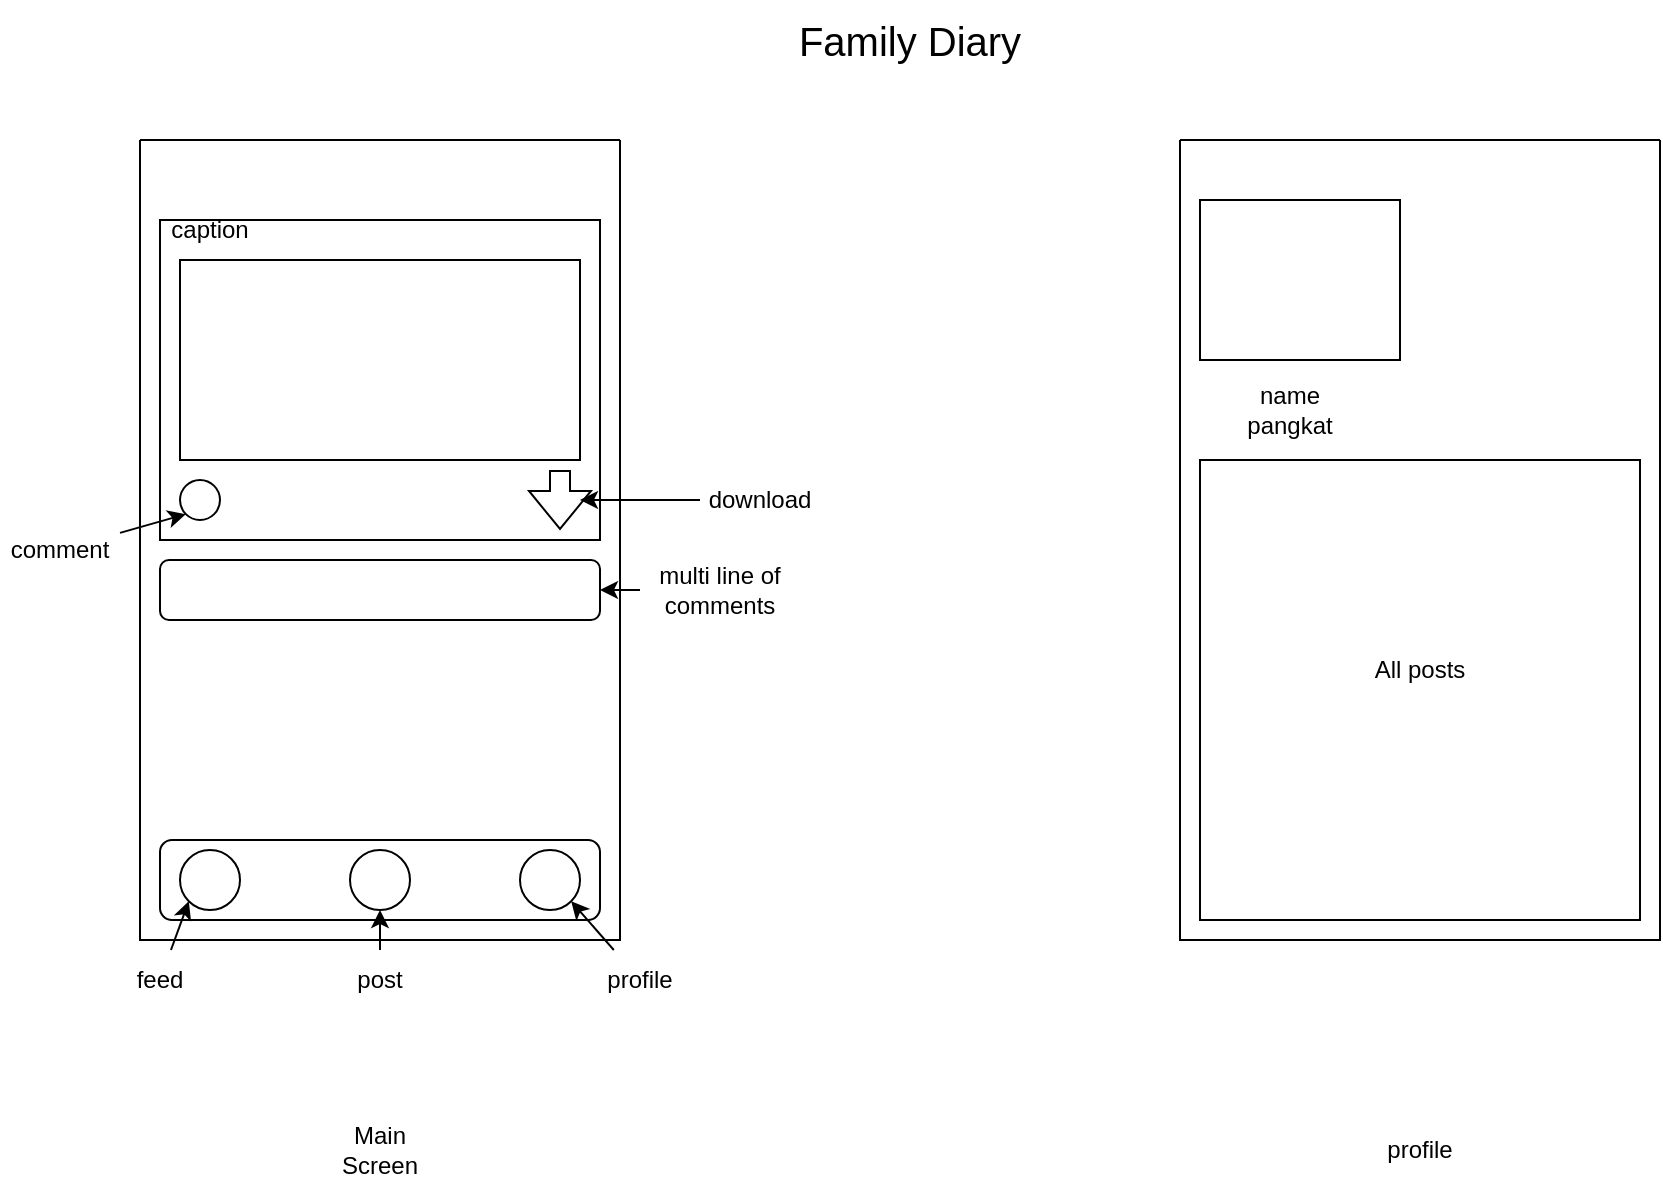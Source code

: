 <mxfile version="17.4.2" type="device"><diagram id="KPOGgVsb1XOZ_M1OaRUg" name="Page-1"><mxGraphModel dx="1888" dy="689" grid="1" gridSize="10" guides="1" tooltips="1" connect="1" arrows="1" fold="1" page="1" pageScale="1" pageWidth="850" pageHeight="1100" math="0" shadow="0"><root><mxCell id="0"/><mxCell id="1" parent="0"/><mxCell id="n44xyiBnB6qEC8Q4FSS0-2" value="" style="swimlane;startSize=0;" parent="1" vertex="1"><mxGeometry x="40" y="80" width="240" height="400" as="geometry"/></mxCell><mxCell id="n44xyiBnB6qEC8Q4FSS0-6" value="" style="rounded=1;whiteSpace=wrap;html=1;fontSize=20;direction=west;" parent="n44xyiBnB6qEC8Q4FSS0-2" vertex="1"><mxGeometry x="10" y="350" width="220" height="40" as="geometry"/></mxCell><mxCell id="n44xyiBnB6qEC8Q4FSS0-7" value="" style="ellipse;whiteSpace=wrap;html=1;aspect=fixed;fontSize=20;" parent="n44xyiBnB6qEC8Q4FSS0-2" vertex="1"><mxGeometry x="190" y="355" width="30" height="30" as="geometry"/></mxCell><mxCell id="n44xyiBnB6qEC8Q4FSS0-10" value="" style="ellipse;whiteSpace=wrap;html=1;aspect=fixed;fontSize=12;" parent="n44xyiBnB6qEC8Q4FSS0-2" vertex="1"><mxGeometry x="20" y="355" width="30" height="30" as="geometry"/></mxCell><mxCell id="n44xyiBnB6qEC8Q4FSS0-11" value="" style="ellipse;whiteSpace=wrap;html=1;aspect=fixed;fontSize=12;" parent="n44xyiBnB6qEC8Q4FSS0-2" vertex="1"><mxGeometry x="105" y="355" width="30" height="30" as="geometry"/></mxCell><mxCell id="n44xyiBnB6qEC8Q4FSS0-19" value="" style="rounded=0;whiteSpace=wrap;html=1;fontSize=12;" parent="n44xyiBnB6qEC8Q4FSS0-2" vertex="1"><mxGeometry x="10" y="40" width="220" height="160" as="geometry"/></mxCell><mxCell id="n44xyiBnB6qEC8Q4FSS0-20" value="caption" style="text;html=1;strokeColor=none;fillColor=none;align=center;verticalAlign=middle;whiteSpace=wrap;rounded=0;fontSize=12;" parent="n44xyiBnB6qEC8Q4FSS0-2" vertex="1"><mxGeometry x="10" y="40" width="50" height="10" as="geometry"/></mxCell><mxCell id="n44xyiBnB6qEC8Q4FSS0-21" value="" style="ellipse;whiteSpace=wrap;html=1;aspect=fixed;fontSize=12;" parent="n44xyiBnB6qEC8Q4FSS0-2" vertex="1"><mxGeometry x="20" y="170" width="20" height="20" as="geometry"/></mxCell><mxCell id="n44xyiBnB6qEC8Q4FSS0-24" value="" style="rounded=0;whiteSpace=wrap;html=1;fontSize=12;" parent="n44xyiBnB6qEC8Q4FSS0-2" vertex="1"><mxGeometry x="20" y="60" width="200" height="100" as="geometry"/></mxCell><mxCell id="n44xyiBnB6qEC8Q4FSS0-27" value="" style="rounded=1;whiteSpace=wrap;html=1;fontSize=12;" parent="n44xyiBnB6qEC8Q4FSS0-2" vertex="1"><mxGeometry x="10" y="210" width="220" height="30" as="geometry"/></mxCell><mxCell id="nqUKU9NRFSqtfAMwImJZ-1" value="" style="shape=flexArrow;endArrow=classic;html=1;rounded=0;" edge="1" parent="n44xyiBnB6qEC8Q4FSS0-2"><mxGeometry width="50" height="50" relative="1" as="geometry"><mxPoint x="210" y="165" as="sourcePoint"/><mxPoint x="210" y="195" as="targetPoint"/></mxGeometry></mxCell><mxCell id="n44xyiBnB6qEC8Q4FSS0-3" value="&lt;font style=&quot;font-size: 20px&quot;&gt;Family Diary&lt;/font&gt;" style="text;html=1;strokeColor=none;fillColor=none;align=center;verticalAlign=middle;whiteSpace=wrap;rounded=0;" parent="1" vertex="1"><mxGeometry x="345" y="10" width="160" height="40" as="geometry"/></mxCell><mxCell id="n44xyiBnB6qEC8Q4FSS0-4" value="" style="swimlane;startSize=0;" parent="1" vertex="1"><mxGeometry x="560" y="80" width="240" height="400" as="geometry"/></mxCell><mxCell id="n44xyiBnB6qEC8Q4FSS0-31" value="" style="rounded=0;whiteSpace=wrap;html=1;fontSize=12;" parent="n44xyiBnB6qEC8Q4FSS0-4" vertex="1"><mxGeometry x="10" y="30" width="100" height="80" as="geometry"/></mxCell><mxCell id="n44xyiBnB6qEC8Q4FSS0-32" value="name&lt;br&gt;pangkat" style="text;html=1;strokeColor=none;fillColor=none;align=center;verticalAlign=middle;whiteSpace=wrap;rounded=0;fontSize=12;" parent="n44xyiBnB6qEC8Q4FSS0-4" vertex="1"><mxGeometry x="10" y="120" width="90" height="30" as="geometry"/></mxCell><mxCell id="n44xyiBnB6qEC8Q4FSS0-34" value="" style="rounded=0;whiteSpace=wrap;html=1;fontSize=12;" parent="n44xyiBnB6qEC8Q4FSS0-4" vertex="1"><mxGeometry x="10" y="160" width="220" height="230" as="geometry"/></mxCell><mxCell id="nqUKU9NRFSqtfAMwImJZ-2" value="All posts" style="text;html=1;strokeColor=none;fillColor=none;align=center;verticalAlign=middle;whiteSpace=wrap;rounded=0;" vertex="1" parent="n44xyiBnB6qEC8Q4FSS0-4"><mxGeometry x="90" y="250" width="60" height="30" as="geometry"/></mxCell><mxCell id="n44xyiBnB6qEC8Q4FSS0-12" value="" style="endArrow=classic;html=1;rounded=0;fontSize=12;entryX=1;entryY=1;entryDx=0;entryDy=0;" parent="1" source="n44xyiBnB6qEC8Q4FSS0-13" target="n44xyiBnB6qEC8Q4FSS0-7" edge="1"><mxGeometry width="50" height="50" relative="1" as="geometry"><mxPoint x="290" y="500" as="sourcePoint"/><mxPoint x="300" y="500" as="targetPoint"/></mxGeometry></mxCell><mxCell id="n44xyiBnB6qEC8Q4FSS0-13" value="profile" style="text;html=1;strokeColor=none;fillColor=none;align=center;verticalAlign=middle;whiteSpace=wrap;rounded=0;fontSize=12;" parent="1" vertex="1"><mxGeometry x="260" y="485" width="60" height="30" as="geometry"/></mxCell><mxCell id="n44xyiBnB6qEC8Q4FSS0-14" value="" style="endArrow=classic;html=1;rounded=0;fontSize=12;entryX=0.5;entryY=1;entryDx=0;entryDy=0;" parent="1" source="n44xyiBnB6qEC8Q4FSS0-16" target="n44xyiBnB6qEC8Q4FSS0-11" edge="1"><mxGeometry width="50" height="50" relative="1" as="geometry"><mxPoint x="160" y="500" as="sourcePoint"/><mxPoint x="170" y="510" as="targetPoint"/></mxGeometry></mxCell><mxCell id="n44xyiBnB6qEC8Q4FSS0-16" value="post" style="text;html=1;strokeColor=none;fillColor=none;align=center;verticalAlign=middle;whiteSpace=wrap;rounded=0;fontSize=12;" parent="1" vertex="1"><mxGeometry x="130" y="485" width="60" height="30" as="geometry"/></mxCell><mxCell id="n44xyiBnB6qEC8Q4FSS0-17" value="" style="endArrow=classic;html=1;rounded=0;fontSize=12;entryX=0;entryY=1;entryDx=0;entryDy=0;" parent="1" source="n44xyiBnB6qEC8Q4FSS0-18" target="n44xyiBnB6qEC8Q4FSS0-10" edge="1"><mxGeometry width="50" height="50" relative="1" as="geometry"><mxPoint x="60" y="490" as="sourcePoint"/><mxPoint x="70" y="500" as="targetPoint"/></mxGeometry></mxCell><mxCell id="n44xyiBnB6qEC8Q4FSS0-18" value="feed" style="text;html=1;strokeColor=none;fillColor=none;align=center;verticalAlign=middle;whiteSpace=wrap;rounded=0;fontSize=12;" parent="1" vertex="1"><mxGeometry x="20" y="485" width="60" height="30" as="geometry"/></mxCell><mxCell id="n44xyiBnB6qEC8Q4FSS0-22" value="" style="endArrow=classic;html=1;rounded=0;fontSize=12;entryX=0;entryY=1;entryDx=0;entryDy=0;" parent="1" source="n44xyiBnB6qEC8Q4FSS0-23" target="n44xyiBnB6qEC8Q4FSS0-21" edge="1"><mxGeometry width="50" height="50" relative="1" as="geometry"><mxPoint x="20" y="290" as="sourcePoint"/><mxPoint x="400" y="260" as="targetPoint"/></mxGeometry></mxCell><mxCell id="n44xyiBnB6qEC8Q4FSS0-23" value="comment" style="text;html=1;strokeColor=none;fillColor=none;align=center;verticalAlign=middle;whiteSpace=wrap;rounded=0;fontSize=12;" parent="1" vertex="1"><mxGeometry x="-30" y="270" width="60" height="30" as="geometry"/></mxCell><mxCell id="n44xyiBnB6qEC8Q4FSS0-28" value="" style="endArrow=classic;html=1;rounded=0;fontSize=12;entryX=1;entryY=0.5;entryDx=0;entryDy=0;" parent="1" source="n44xyiBnB6qEC8Q4FSS0-29" target="n44xyiBnB6qEC8Q4FSS0-27" edge="1"><mxGeometry width="50" height="50" relative="1" as="geometry"><mxPoint x="320" y="305" as="sourcePoint"/><mxPoint x="400" y="250" as="targetPoint"/></mxGeometry></mxCell><mxCell id="n44xyiBnB6qEC8Q4FSS0-29" value="multi line of comments" style="text;html=1;strokeColor=none;fillColor=none;align=center;verticalAlign=middle;whiteSpace=wrap;rounded=0;fontSize=12;" parent="1" vertex="1"><mxGeometry x="290" y="290" width="80" height="30" as="geometry"/></mxCell><mxCell id="nqUKU9NRFSqtfAMwImJZ-3" value="" style="endArrow=classic;html=1;rounded=0;" edge="1" parent="1" source="nqUKU9NRFSqtfAMwImJZ-5"><mxGeometry width="50" height="50" relative="1" as="geometry"><mxPoint x="350" y="260" as="sourcePoint"/><mxPoint x="260" y="260" as="targetPoint"/></mxGeometry></mxCell><mxCell id="nqUKU9NRFSqtfAMwImJZ-5" value="download" style="text;html=1;strokeColor=none;fillColor=none;align=center;verticalAlign=middle;whiteSpace=wrap;rounded=0;" vertex="1" parent="1"><mxGeometry x="320" y="245" width="60" height="30" as="geometry"/></mxCell><mxCell id="nqUKU9NRFSqtfAMwImJZ-6" value="Main Screen" style="text;html=1;strokeColor=none;fillColor=none;align=center;verticalAlign=middle;whiteSpace=wrap;rounded=0;" vertex="1" parent="1"><mxGeometry x="130" y="570" width="60" height="30" as="geometry"/></mxCell><mxCell id="nqUKU9NRFSqtfAMwImJZ-7" value="profile" style="text;html=1;strokeColor=none;fillColor=none;align=center;verticalAlign=middle;whiteSpace=wrap;rounded=0;" vertex="1" parent="1"><mxGeometry x="650" y="570" width="60" height="30" as="geometry"/></mxCell></root></mxGraphModel></diagram></mxfile>